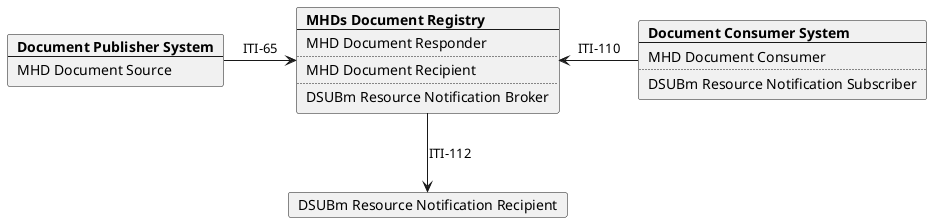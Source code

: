 @startuml
skinparam svgDimensionStyle false
skinparam componentStyle rectangle

hide footbox
/' title "DSUBm grouped with MHDS  grouping 2 " '/


card "DSUBm Resource Notification Recipient" as DSUBm_Recipient


card  Registry [
  <b>MHDs Document Registry
  ----
  MHD Document Responder
  ....
  MHD Document Recipient
  ....
  DSUBm Resource Notification Broker
]

card Publisher [
  <b>Document Publisher System
  ----
  MHD Document Source
]

card  Consumer [
  <b>Document Consumer System
  ----
  MHD Document Consumer
  ....
  DSUBm Resource Notification Subscriber
]


Publisher -r-> Registry: ITI-65
Consumer -l-> Registry: ITI-110
Registry -d->DSUBm_Recipient: ITI-112

@enduml